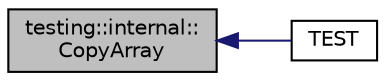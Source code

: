 digraph "testing::internal::CopyArray"
{
  edge [fontname="Helvetica",fontsize="10",labelfontname="Helvetica",labelfontsize="10"];
  node [fontname="Helvetica",fontsize="10",shape=record];
  rankdir="LR";
  Node569 [label="testing::internal::\lCopyArray",height=0.2,width=0.4,color="black", fillcolor="grey75", style="filled", fontcolor="black"];
  Node569 -> Node570 [dir="back",color="midnightblue",fontsize="10",style="solid",fontname="Helvetica"];
  Node570 [label="TEST",height=0.2,width=0.4,color="black", fillcolor="white", style="filled",URL="$df/d01/gtest__unittest_8cc.html#ad6d3761861147173657e547cb118877f"];
}
